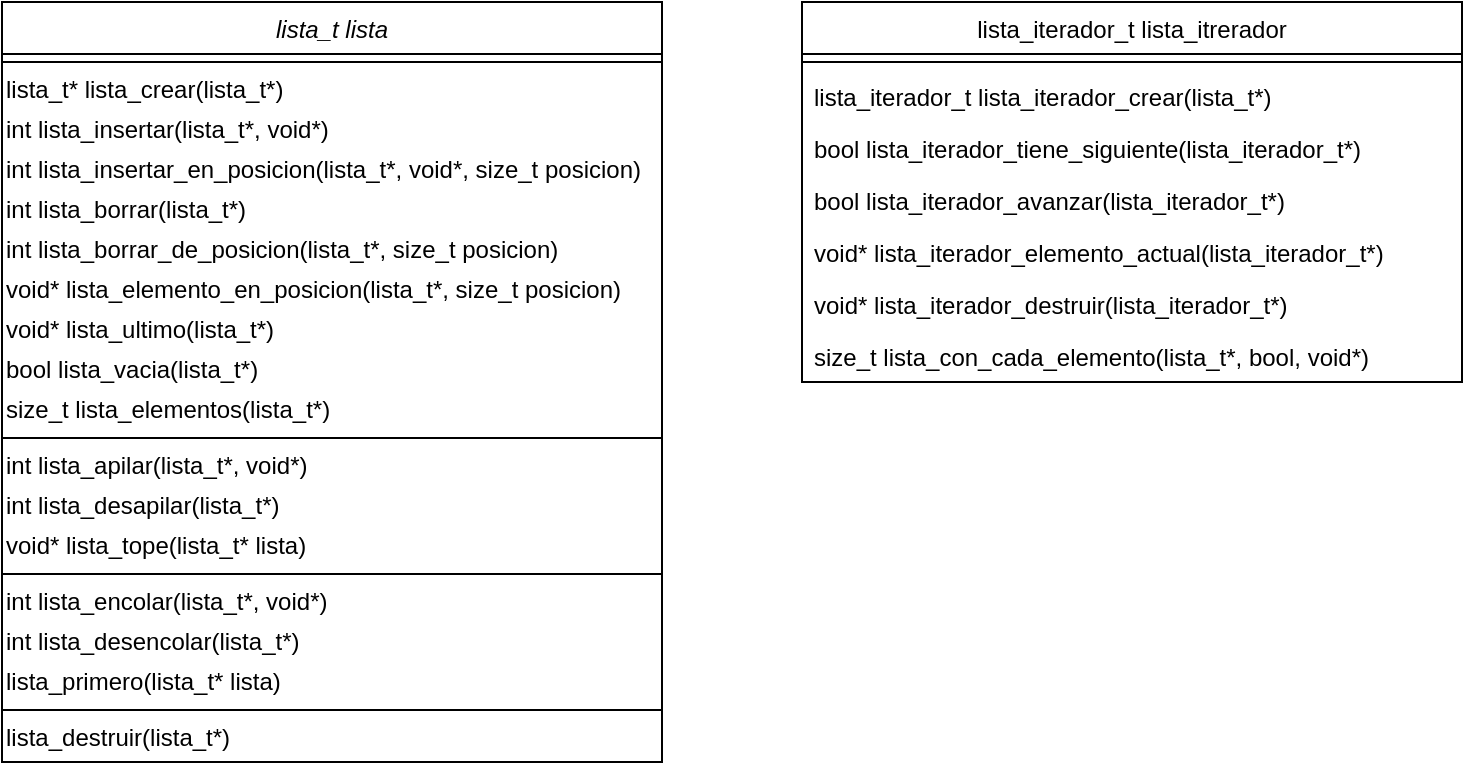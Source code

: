 <mxfile version="12.9.3" type="device"><diagram id="C5RBs43oDa-KdzZeNtuy" name="Page-1"><mxGraphModel dx="1178" dy="657" grid="1" gridSize="10" guides="1" tooltips="1" connect="1" arrows="1" fold="1" page="1" pageScale="1" pageWidth="1169" pageHeight="827" math="0" shadow="0"><root><mxCell id="WIyWlLk6GJQsqaUBKTNV-0"/><mxCell id="WIyWlLk6GJQsqaUBKTNV-1" parent="WIyWlLk6GJQsqaUBKTNV-0"/><mxCell id="zkfFHV4jXpPFQw0GAbJ--0" value="lista_t lista" style="swimlane;fontStyle=2;align=center;verticalAlign=top;childLayout=stackLayout;horizontal=1;startSize=26;horizontalStack=0;resizeParent=1;resizeLast=0;collapsible=1;marginBottom=0;rounded=0;shadow=0;strokeWidth=1;" parent="WIyWlLk6GJQsqaUBKTNV-1" vertex="1"><mxGeometry x="360" y="40" width="330" height="380" as="geometry"><mxRectangle x="230" y="140" width="160" height="26" as="alternateBounds"/></mxGeometry></mxCell><mxCell id="zkfFHV4jXpPFQw0GAbJ--4" value="" style="line;html=1;strokeWidth=1;align=left;verticalAlign=middle;spacingTop=-1;spacingLeft=3;spacingRight=3;rotatable=0;labelPosition=right;points=[];portConstraint=eastwest;" parent="zkfFHV4jXpPFQw0GAbJ--0" vertex="1"><mxGeometry y="26" width="330" height="8" as="geometry"/></mxCell><mxCell id="BBsTAE9pf0WgIIjJEmLv-2" value="&lt;div&gt;&lt;span&gt;lista_t* lista_crear(lista_t*)&lt;/span&gt;&lt;/div&gt;" style="text;html=1;align=left;verticalAlign=middle;resizable=0;points=[];autosize=1;" parent="zkfFHV4jXpPFQw0GAbJ--0" vertex="1"><mxGeometry y="34" width="330" height="20" as="geometry"/></mxCell><mxCell id="BBsTAE9pf0WgIIjJEmLv-9" value="&lt;div&gt;&lt;span&gt;int lista_insertar(lista_t*, void*)&lt;/span&gt;&lt;/div&gt;" style="text;html=1;align=left;verticalAlign=middle;resizable=0;points=[];autosize=1;" parent="zkfFHV4jXpPFQw0GAbJ--0" vertex="1"><mxGeometry y="54" width="330" height="20" as="geometry"/></mxCell><mxCell id="BBsTAE9pf0WgIIjJEmLv-10" value="&lt;div&gt;&lt;span&gt;int lista_insertar_en_posicion(lista_t*, void*, size_t posicion)&lt;/span&gt;&lt;/div&gt;" style="text;html=1;align=left;verticalAlign=middle;resizable=0;points=[];autosize=1;" parent="zkfFHV4jXpPFQw0GAbJ--0" vertex="1"><mxGeometry y="74" width="330" height="20" as="geometry"/></mxCell><mxCell id="BBsTAE9pf0WgIIjJEmLv-11" value="&lt;div&gt;&lt;span&gt;int lista_borrar(lista_t*)&lt;/span&gt;&lt;/div&gt;" style="text;html=1;align=left;verticalAlign=middle;resizable=0;points=[];autosize=1;" parent="zkfFHV4jXpPFQw0GAbJ--0" vertex="1"><mxGeometry y="94" width="330" height="20" as="geometry"/></mxCell><mxCell id="BBsTAE9pf0WgIIjJEmLv-12" value="&lt;div&gt;&lt;span&gt;int lista_borrar_de_posicion(lista_t*, size_t posicion)&lt;/span&gt;&lt;/div&gt;" style="text;html=1;align=left;verticalAlign=middle;resizable=0;points=[];autosize=1;" parent="zkfFHV4jXpPFQw0GAbJ--0" vertex="1"><mxGeometry y="114" width="330" height="20" as="geometry"/></mxCell><mxCell id="BBsTAE9pf0WgIIjJEmLv-75" value="&lt;div&gt;&lt;span&gt;void* lista_elemento_en_posicion(lista_t*, size_t posicion)&lt;/span&gt;&lt;/div&gt;" style="text;html=1;align=left;verticalAlign=middle;resizable=0;points=[];autosize=1;" parent="zkfFHV4jXpPFQw0GAbJ--0" vertex="1"><mxGeometry y="134" width="330" height="20" as="geometry"/></mxCell><mxCell id="CV46sXmvFpGivNO0GqKC-0" value="&lt;div&gt;&lt;span&gt;void* lista_ultimo(lista_t*)&lt;/span&gt;&lt;/div&gt;" style="text;html=1;align=left;verticalAlign=middle;resizable=0;points=[];autosize=1;" parent="zkfFHV4jXpPFQw0GAbJ--0" vertex="1"><mxGeometry y="154" width="330" height="20" as="geometry"/></mxCell><mxCell id="BBsTAE9pf0WgIIjJEmLv-23" value="&lt;div&gt;&lt;span&gt;bool lista_vacia(lista_t*)&lt;/span&gt;&lt;/div&gt;" style="text;html=1;align=left;verticalAlign=middle;resizable=0;points=[];autosize=1;" parent="zkfFHV4jXpPFQw0GAbJ--0" vertex="1"><mxGeometry y="174" width="330" height="20" as="geometry"/></mxCell><mxCell id="BBsTAE9pf0WgIIjJEmLv-24" value="&lt;div&gt;&lt;span&gt;size_t lista_elementos(lista_t*)&lt;/span&gt;&lt;/div&gt;" style="text;html=1;align=left;verticalAlign=middle;resizable=0;points=[];autosize=1;" parent="zkfFHV4jXpPFQw0GAbJ--0" vertex="1"><mxGeometry y="194" width="330" height="20" as="geometry"/></mxCell><mxCell id="BBsTAE9pf0WgIIjJEmLv-37" value="" style="line;html=1;strokeWidth=1;align=left;verticalAlign=middle;spacingTop=-1;spacingLeft=3;spacingRight=3;rotatable=0;labelPosition=right;points=[];portConstraint=eastwest;" parent="zkfFHV4jXpPFQw0GAbJ--0" vertex="1"><mxGeometry y="214" width="330" height="8" as="geometry"/></mxCell><mxCell id="BBsTAE9pf0WgIIjJEmLv-39" value="&lt;div&gt;&lt;span&gt;int lista_apilar(lista_t*, void*)&lt;/span&gt;&lt;/div&gt;" style="text;html=1;align=left;verticalAlign=middle;resizable=0;points=[];autosize=1;" parent="zkfFHV4jXpPFQw0GAbJ--0" vertex="1"><mxGeometry y="222" width="330" height="20" as="geometry"/></mxCell><mxCell id="BBsTAE9pf0WgIIjJEmLv-40" value="&lt;div&gt;&lt;span&gt;int lista_desapilar(lista_t*)&lt;/span&gt;&lt;/div&gt;" style="text;html=1;align=left;verticalAlign=middle;resizable=0;points=[];autosize=1;" parent="zkfFHV4jXpPFQw0GAbJ--0" vertex="1"><mxGeometry y="242" width="330" height="20" as="geometry"/></mxCell><mxCell id="BBsTAE9pf0WgIIjJEmLv-57" value="&lt;div&gt;&lt;span&gt;void* lista_tope(lista_t* lista)&lt;/span&gt;&lt;/div&gt;" style="text;html=1;align=left;verticalAlign=middle;resizable=0;points=[];autosize=1;" parent="zkfFHV4jXpPFQw0GAbJ--0" vertex="1"><mxGeometry y="262" width="330" height="20" as="geometry"/></mxCell><mxCell id="BBsTAE9pf0WgIIjJEmLv-38" value="" style="line;html=1;strokeWidth=1;align=left;verticalAlign=middle;spacingTop=-1;spacingLeft=3;spacingRight=3;rotatable=0;labelPosition=right;points=[];portConstraint=eastwest;" parent="zkfFHV4jXpPFQw0GAbJ--0" vertex="1"><mxGeometry y="282" width="330" height="8" as="geometry"/></mxCell><mxCell id="BBsTAE9pf0WgIIjJEmLv-95" value="&lt;div&gt;&lt;span&gt;int lista_encolar(lista_t*, void*)&lt;/span&gt;&lt;/div&gt;" style="text;html=1;align=left;verticalAlign=middle;resizable=0;points=[];autosize=1;" parent="zkfFHV4jXpPFQw0GAbJ--0" vertex="1"><mxGeometry y="290" width="330" height="20" as="geometry"/></mxCell><mxCell id="BBsTAE9pf0WgIIjJEmLv-96" value="&lt;div&gt;&lt;span&gt;int lista_desencolar(lista_t*)&lt;/span&gt;&lt;/div&gt;" style="text;html=1;align=left;verticalAlign=middle;resizable=0;points=[];autosize=1;" parent="zkfFHV4jXpPFQw0GAbJ--0" vertex="1"><mxGeometry y="310" width="330" height="20" as="geometry"/></mxCell><mxCell id="BBsTAE9pf0WgIIjJEmLv-118" value="&lt;div&gt;&lt;span&gt;lista_primero(lista_t* lista)&lt;/span&gt;&lt;/div&gt;" style="text;html=1;align=left;verticalAlign=middle;resizable=0;points=[];autosize=1;" parent="zkfFHV4jXpPFQw0GAbJ--0" vertex="1"><mxGeometry y="330" width="330" height="20" as="geometry"/></mxCell><mxCell id="BBsTAE9pf0WgIIjJEmLv-142" value="" style="line;html=1;strokeWidth=1;align=left;verticalAlign=middle;spacingTop=-1;spacingLeft=3;spacingRight=3;rotatable=0;labelPosition=right;points=[];portConstraint=eastwest;" parent="zkfFHV4jXpPFQw0GAbJ--0" vertex="1"><mxGeometry y="350" width="330" height="8" as="geometry"/></mxCell><mxCell id="BBsTAE9pf0WgIIjJEmLv-141" value="&lt;div&gt;&lt;span&gt;lista_destruir(lista_t*)&lt;/span&gt;&lt;/div&gt;" style="text;html=1;align=left;verticalAlign=middle;resizable=0;points=[];autosize=1;" parent="zkfFHV4jXpPFQw0GAbJ--0" vertex="1"><mxGeometry y="358" width="330" height="20" as="geometry"/></mxCell><mxCell id="zkfFHV4jXpPFQw0GAbJ--17" value="lista_iterador_t lista_itrerador" style="swimlane;fontStyle=0;align=center;verticalAlign=top;childLayout=stackLayout;horizontal=1;startSize=26;horizontalStack=0;resizeParent=1;resizeLast=0;collapsible=1;marginBottom=0;rounded=0;shadow=0;strokeWidth=1;" parent="WIyWlLk6GJQsqaUBKTNV-1" vertex="1"><mxGeometry x="760" y="40" width="330" height="190" as="geometry"><mxRectangle x="550" y="140" width="160" height="26" as="alternateBounds"/></mxGeometry></mxCell><mxCell id="zkfFHV4jXpPFQw0GAbJ--23" value="" style="line;html=1;strokeWidth=1;align=left;verticalAlign=middle;spacingTop=-1;spacingLeft=3;spacingRight=3;rotatable=0;labelPosition=right;points=[];portConstraint=eastwest;" parent="zkfFHV4jXpPFQw0GAbJ--17" vertex="1"><mxGeometry y="26" width="330" height="8" as="geometry"/></mxCell><mxCell id="BBsTAE9pf0WgIIjJEmLv-143" value="lista_iterador_t lista_iterador_crear(lista_t*)" style="text;align=left;verticalAlign=top;spacingLeft=4;spacingRight=4;overflow=hidden;rotatable=0;points=[[0,0.5],[1,0.5]];portConstraint=eastwest;rounded=0;shadow=0;html=0;" parent="zkfFHV4jXpPFQw0GAbJ--17" vertex="1"><mxGeometry y="34" width="330" height="26" as="geometry"/></mxCell><mxCell id="BBsTAE9pf0WgIIjJEmLv-144" value="bool lista_iterador_tiene_siguiente(lista_iterador_t*)" style="text;align=left;verticalAlign=top;spacingLeft=4;spacingRight=4;overflow=hidden;rotatable=0;points=[[0,0.5],[1,0.5]];portConstraint=eastwest;rounded=0;shadow=0;html=0;" parent="zkfFHV4jXpPFQw0GAbJ--17" vertex="1"><mxGeometry y="60" width="330" height="26" as="geometry"/></mxCell><mxCell id="BBsTAE9pf0WgIIjJEmLv-159" value="bool lista_iterador_avanzar(lista_iterador_t*)" style="text;align=left;verticalAlign=top;spacingLeft=4;spacingRight=4;overflow=hidden;rotatable=0;points=[[0,0.5],[1,0.5]];portConstraint=eastwest;rounded=0;shadow=0;html=0;" parent="zkfFHV4jXpPFQw0GAbJ--17" vertex="1"><mxGeometry y="86" width="330" height="26" as="geometry"/></mxCell><mxCell id="BBsTAE9pf0WgIIjJEmLv-160" value="void* lista_iterador_elemento_actual(lista_iterador_t*)" style="text;align=left;verticalAlign=top;spacingLeft=4;spacingRight=4;overflow=hidden;rotatable=0;points=[[0,0.5],[1,0.5]];portConstraint=eastwest;rounded=0;shadow=0;html=0;" parent="zkfFHV4jXpPFQw0GAbJ--17" vertex="1"><mxGeometry y="112" width="330" height="26" as="geometry"/></mxCell><mxCell id="BBsTAE9pf0WgIIjJEmLv-161" value="void* lista_iterador_destruir(lista_iterador_t*)" style="text;align=left;verticalAlign=top;spacingLeft=4;spacingRight=4;overflow=hidden;rotatable=0;points=[[0,0.5],[1,0.5]];portConstraint=eastwest;rounded=0;shadow=0;html=0;" parent="zkfFHV4jXpPFQw0GAbJ--17" vertex="1"><mxGeometry y="138" width="330" height="26" as="geometry"/></mxCell><mxCell id="BBsTAE9pf0WgIIjJEmLv-162" value="size_t lista_con_cada_elemento(lista_t*, bool, void*)" style="text;align=left;verticalAlign=top;spacingLeft=4;spacingRight=4;overflow=hidden;rotatable=0;points=[[0,0.5],[1,0.5]];portConstraint=eastwest;rounded=0;shadow=0;html=0;" parent="zkfFHV4jXpPFQw0GAbJ--17" vertex="1"><mxGeometry y="164" width="330" height="26" as="geometry"/></mxCell></root></mxGraphModel></diagram></mxfile>